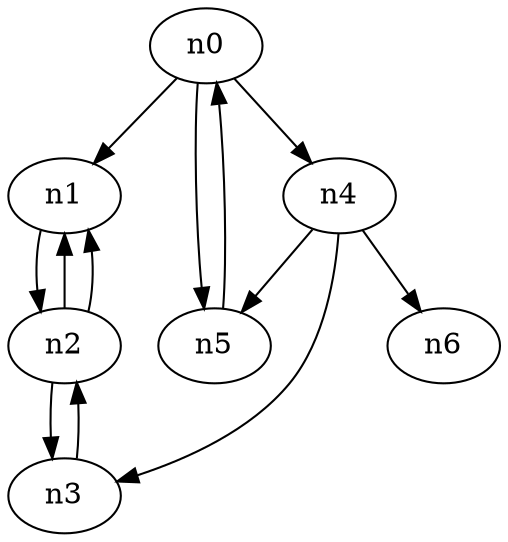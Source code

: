 digraph "" {
    n0 -> n1
    n0 -> n4
    n0 -> n5
    n1 -> n2
    n2 -> n3
    n2 -> n1
    n3 -> n2
    n2 -> n1
    n4 -> n5
    n4 -> n6
    n4 -> n3
    n5 -> n0
}